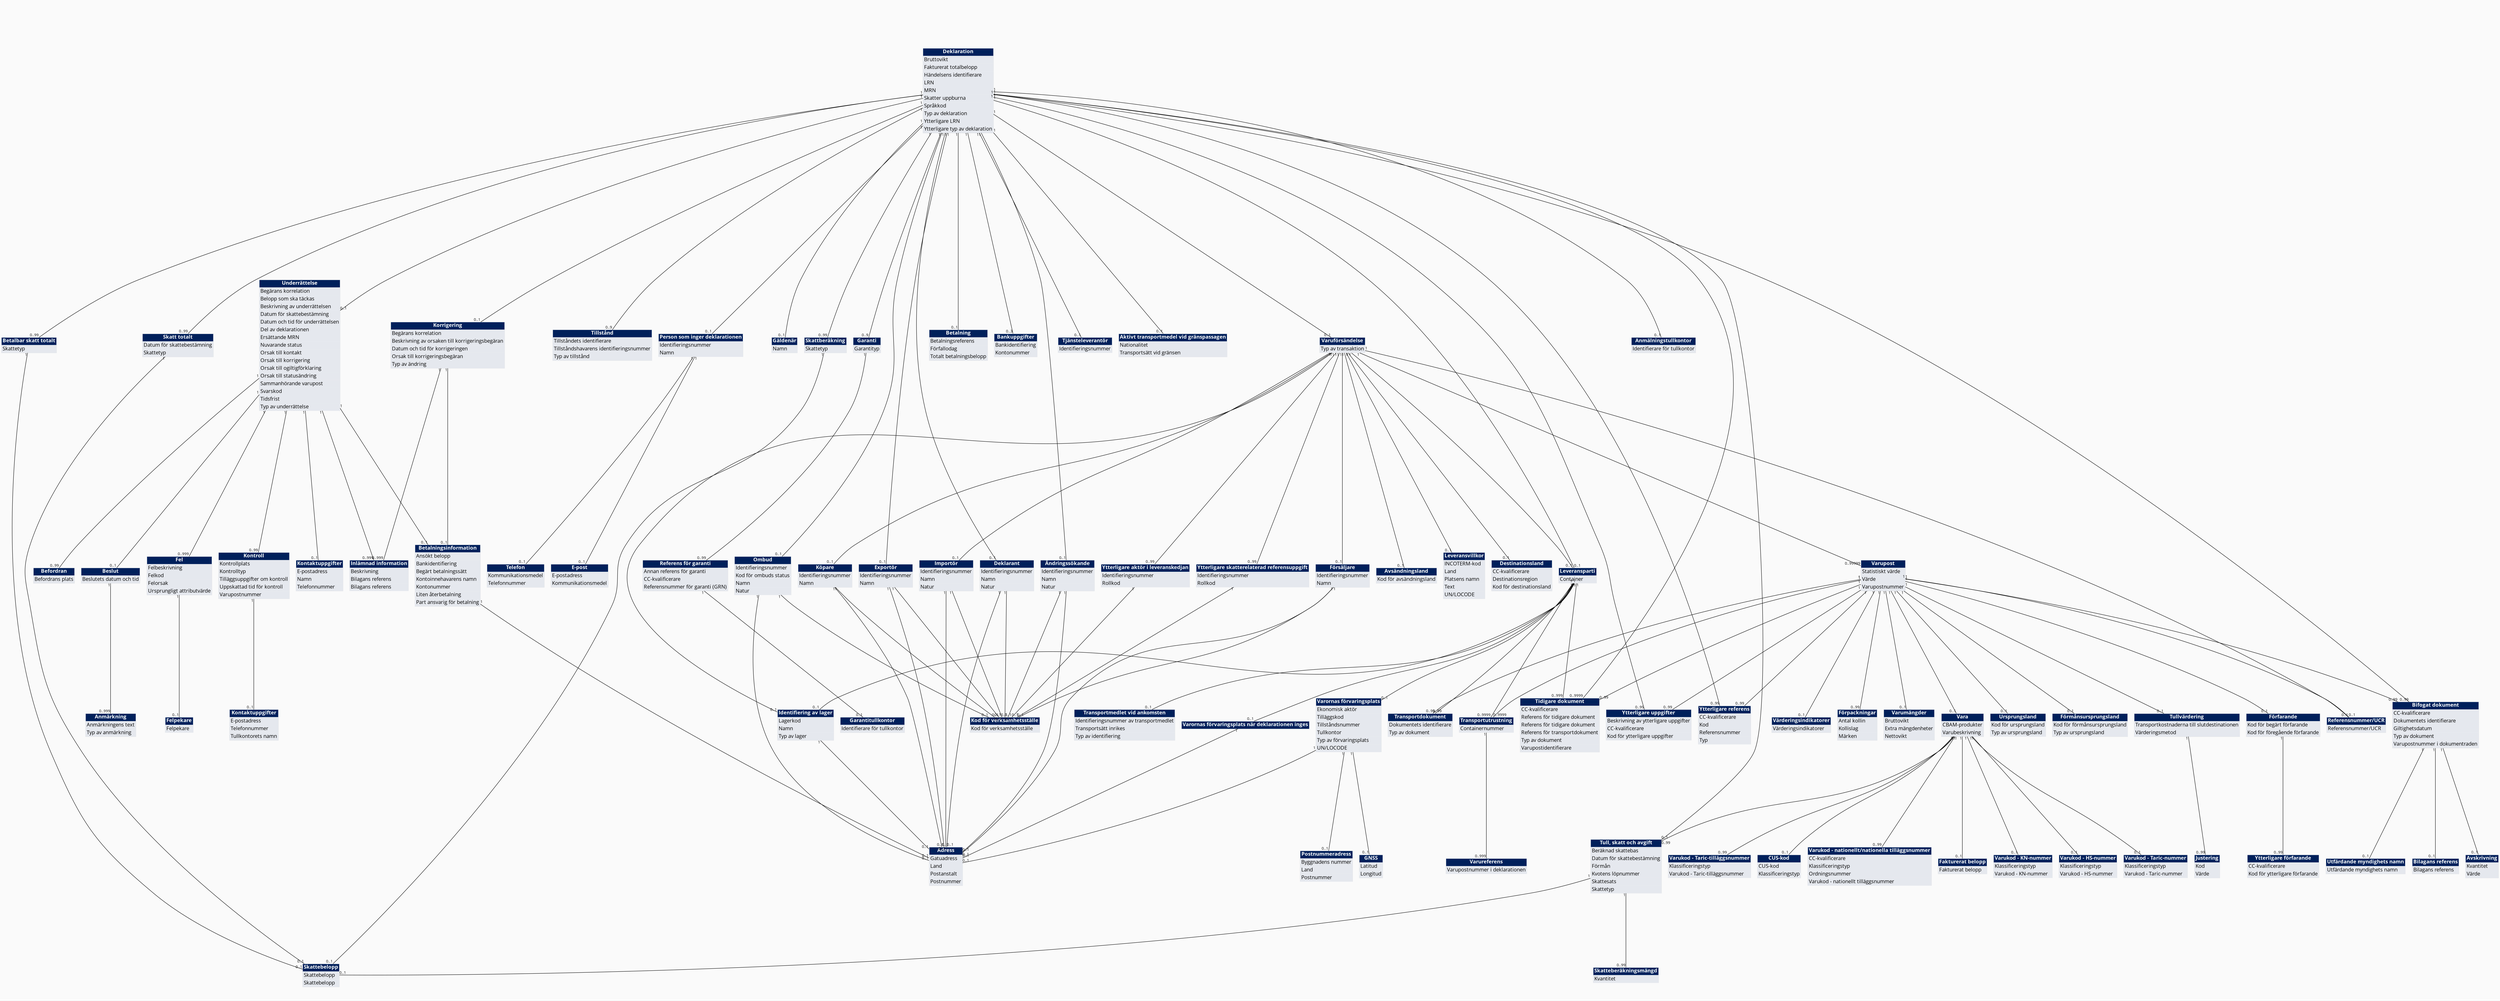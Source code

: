 Graph ClassDiagram {
bgcolor="#fafafa"
ratio="0.4"
node [shape=plain, fontname="Open Sans"]
edge [fontname="Open Sans" width="2"]
"FIg-001" -- "FIg-014" [headlabel="0..1" taillabel="1" fontsize=10]
"FIg-001" -- "FIg-026" [headlabel="0..1" taillabel="1" fontsize=10]
"FIg-001" -- "FIg-028" [headlabel="0..1" taillabel="1" fontsize=10]
"FIg-001" -- "FIg-031" [headlabel="0..1" taillabel="1" fontsize=10]
"FIg-001" -- "FIg-032" [headlabel="0..9" taillabel="1" fontsize=10]
"FIg-001" -- "FIg-033" [headlabel="0..1" taillabel="1" fontsize=10]
"FIg-001" -- "FIg-034" [headlabel="0..1" taillabel="1" fontsize=10]
"FIg-001" -- "FIg-036" [headlabel="0..1" taillabel="1" fontsize=10]
"FIg-001" -- "FIg-038" [headlabel="0..1" taillabel="1" fontsize=10]
"FIg-001" -- "FIg-050" [headlabel="0..99" taillabel="1" fontsize=10]
"FIg-001" -- "FIg-053" [headlabel="0..99" taillabel="1" fontsize=10]
"FIg-001" -- "FIg-057" [headlabel="0..99" taillabel="1" fontsize=10]
"FIg-001" -- "FIg-060" [headlabel="0..1" taillabel="1" fontsize=10]
"FIg-001" -- "FIg-062" [headlabel="0..3" taillabel="1" fontsize=10]
"FIg-001" -- "FIg-075" [headlabel="0..1" taillabel="1" fontsize=10]
"FIg-001" -- "FIg-079" [headlabel="0..1" taillabel="1" fontsize=10]
"FIg-001" -- "FIg-085" [headlabel="0..1" taillabel="1" fontsize=10]
"FIg-001" -- "FIg-099" [headlabel="0..9" taillabel="1" fontsize=10]
"FIg-001" -- "FIg-101" [headlabel="0..1" taillabel="1" fontsize=10]
"FIg-001" -- "FIg-102" [headlabel="0..99" taillabel="1" fontsize=10]
"FIg-001" -- "FIg-111" [headlabel="0..99" taillabel="1" fontsize=10]
"FIg-001" -- "FIg-116" [headlabel="0..1" taillabel="1" fontsize=10]
"FIg-001" -- "FIg-119" [headlabel="0..1" taillabel="1" fontsize=10]
"FIg-001" -- "FIg-135" [headlabel="0..9999" taillabel="1" fontsize=10]
"FIg-001" -- "FIg-136" [headlabel="0..99" taillabel="1" fontsize=10]
"FIg-014" -- "FIg-012" [headlabel="0..999" taillabel="1" fontsize=10]
"FIg-014" -- "FIg-037" [headlabel="0..1" taillabel="1" fontsize=10]
"FIg-015" -- "FIg-011" [headlabel="0..999" taillabel="1" fontsize=10]
"FIg-017" -- "FIg-023" [headlabel="0..1" taillabel="1" fontsize=10]
"FIg-019" -- "FIg-016" [headlabel="0..1" taillabel="1" fontsize=10]
"FIg-026" -- "FIg-029" [headlabel="0..1" taillabel="1" fontsize=10]
"FIg-026" -- "FIg-083" [headlabel="0..1" taillabel="1" fontsize=10]
"FIg-028" -- "FIg-009" [headlabel="0..1" taillabel="1" fontsize=10]
"FIg-028" -- "FIg-012" [headlabel="0..999" taillabel="1" fontsize=10]
"FIg-028" -- "FIg-015" [headlabel="0..1" taillabel="1" fontsize=10]
"FIg-028" -- "FIg-017" [headlabel="0..999" taillabel="1" fontsize=10]
"FIg-028" -- "FIg-019" [headlabel="0..99" taillabel="1" fontsize=10]
"FIg-028" -- "FIg-024" [headlabel="0..99" taillabel="1" fontsize=10]
"FIg-028" -- "FIg-037" [headlabel="0..1" taillabel="1" fontsize=10]
"FIg-031" -- "FIg-043" [headlabel="0..1" taillabel="1" fontsize=10]
"FIg-031" -- "FIg-105" [headlabel="0..1" taillabel="1" fontsize=10]
"FIg-033" -- "FIg-029" [headlabel="0..1" taillabel="1" fontsize=10]
"FIg-033" -- "FIg-083" [headlabel="0..1" taillabel="1" fontsize=10]
"FIg-036" -- "FIg-029" [headlabel="0..1" taillabel="1" fontsize=10]
"FIg-036" -- "FIg-083" [headlabel="0..1" taillabel="1" fontsize=10]
"FIg-037" -- "FIg-083" [headlabel="0..1" taillabel="1" fontsize=10]
"FIg-038" -- "FIg-029" [headlabel="0..1" taillabel="1" fontsize=10]
"FIg-038" -- "FIg-083" [headlabel="0..1" taillabel="1" fontsize=10]
"FIg-044" -- "FIg-070" [headlabel="0..999" taillabel="1" fontsize=10]
"FIg-045" -- "FIg-047" [headlabel="0..1" taillabel="1" fontsize=10]
"FIg-045" -- "FIg-081" [headlabel="0..1" taillabel="1" fontsize=10]
"FIg-045" -- "FIg-082" [headlabel="0..1" taillabel="1" fontsize=10]
"FIg-045" -- "FIg-086" [headlabel="0..99" taillabel="1" fontsize=10]
"FIg-045" -- "FIg-087" [headlabel="0..1" taillabel="1" fontsize=10]
"FIg-045" -- "FIg-088" [headlabel="0..99" taillabel="1" fontsize=10]
"FIg-045" -- "FIg-101" [headlabel="0..99" taillabel="1" fontsize=10]
"FIg-045" -- "FIg-133" [headlabel="0..1" taillabel="1" fontsize=10]
"FIg-050" -- "FIg-059" [headlabel="0..1" taillabel="1" fontsize=10]
"FIg-053" -- "FIg-059" [headlabel="0..1" taillabel="1" fontsize=10]
"FIg-057" -- "FIg-059" [headlabel="0..1" taillabel="1" fontsize=10]
"FIg-063" -- "FIg-029" [headlabel="0..1" taillabel="1" fontsize=10]
"FIg-063" -- "FIg-083" [headlabel="0..1" taillabel="1" fontsize=10]
"FIg-066" -- "FIg-029" [headlabel="0..1" taillabel="1" fontsize=10]
"FIg-067" -- "FIg-029" [headlabel="0..1" taillabel="1" fontsize=10]
"FIg-067" -- "FIg-083" [headlabel="0..1" taillabel="1" fontsize=10]
"FIg-075" -- "FIg-044" [headlabel="0..9999" taillabel="1" fontsize=10]
"FIg-075" -- "FIg-073" [headlabel="0..1" taillabel="1" fontsize=10]
"FIg-075" -- "FIg-076" [headlabel="0..1" taillabel="1" fontsize=10]
"FIg-075" -- "FIg-122" [headlabel="0..99" taillabel="1" fontsize=10]
"FIg-075" -- "FIg-127" [headlabel="0..1" taillabel="1" fontsize=10]
"FIg-075" -- "FIg-132" [headlabel="0..1" taillabel="1" fontsize=10]
"FIg-075" -- "FIg-135" [headlabel="0..999" taillabel="1" fontsize=10]
"FIg-076" -- "FIg-083" [headlabel="0..1" taillabel="1" fontsize=10]
"FIg-078" -- "FIg-044" [headlabel="0..9999" taillabel="1" fontsize=10]
"FIg-078" -- "FIg-045" [headlabel="0..1" taillabel="1" fontsize=10]
"FIg-078" -- "FIg-052" [headlabel="0..99" taillabel="1" fontsize=10]
"FIg-078" -- "FIg-089" [headlabel="0..1" taillabel="1" fontsize=10]
"FIg-078" -- "FIg-093" [headlabel="0..1" taillabel="1" fontsize=10]
"FIg-078" -- "FIg-100" [headlabel="0..1" taillabel="1" fontsize=10]
"FIg-078" -- "FIg-102" [headlabel="0..99" taillabel="1" fontsize=10]
"FIg-078" -- "FIg-103" [headlabel="0..1" taillabel="1" fontsize=10]
"FIg-078" -- "FIg-111" [headlabel="0..99" taillabel="1" fontsize=10]
"FIg-078" -- "FIg-113" [headlabel="0..1" taillabel="1" fontsize=10]
"FIg-078" -- "FIg-122" [headlabel="0..99" taillabel="1" fontsize=10]
"FIg-078" -- "FIg-126" [headlabel="0..1" taillabel="1" fontsize=10]
"FIg-078" -- "FIg-130" [headlabel="0..1" taillabel="1" fontsize=10]
"FIg-078" -- "FIg-135" [headlabel="0..99" taillabel="1" fontsize=10]
"FIg-078" -- "FIg-136" [headlabel="0..99" taillabel="1" fontsize=10]
"FIg-093" -- "FIg-094" [headlabel="0..99" taillabel="1" fontsize=10]
"FIg-099" -- "FIg-120" [headlabel="0..99" taillabel="1" fontsize=10]
"FIg-101" -- "FIg-059" [headlabel="0..1" taillabel="1" fontsize=10]
"FIg-101" -- "FIg-091" [headlabel="0..99" taillabel="1" fontsize=10]
"FIg-113" -- "FIg-097" [headlabel="0..99" taillabel="1" fontsize=10]
"FIg-119" -- "FIg-063" [headlabel="0..1" taillabel="1" fontsize=10]
"FIg-119" -- "FIg-066" [headlabel="0..99" taillabel="1" fontsize=10]
"FIg-119" -- "FIg-067" [headlabel="0..1" taillabel="1" fontsize=10]
"FIg-119" -- "FIg-071" [headlabel="0..1" taillabel="1" fontsize=10]
"FIg-119" -- "FIg-075" [headlabel="0..1" taillabel="1" fontsize=10]
"FIg-119" -- "FIg-077" [headlabel="0..1" taillabel="1" fontsize=10]
"FIg-119" -- "FIg-078" [headlabel="0..99999" taillabel="1" fontsize=10]
"FIg-119" -- "FIg-092" [headlabel="0..1" taillabel="1" fontsize=10]
"FIg-119" -- "FIg-125" [headlabel="0..1" taillabel="1" fontsize=10]
"FIg-119" -- "FIg-126" [headlabel="0..1" taillabel="1" fontsize=10]
"FIg-119" -- "FIg-132" [headlabel="0..1" taillabel="1" fontsize=10]
"FIg-119" -- "FIg-134" [headlabel="0..99" taillabel="1" fontsize=10]
"FIg-120" -- "FIg-004" [headlabel="0..1" taillabel="1" fontsize=10]
"FIg-125" -- "FIg-029" [headlabel="0..1" taillabel="1" fontsize=10]
"FIg-125" -- "FIg-083" [headlabel="0..1" taillabel="1" fontsize=10]
"FIg-127" -- "FIg-069" [headlabel="0..1" taillabel="1" fontsize=10]
"FIg-127" -- "FIg-083" [headlabel="0..1" taillabel="1" fontsize=10]
"FIg-127" -- "FIg-131" [headlabel="0..1" taillabel="1" fontsize=10]
"FIg-132" -- "FIg-083" [headlabel="0..1" taillabel="1" fontsize=10]
"FIg-134" -- "FIg-029" [headlabel="0..1" taillabel="1" fontsize=10]
"FIg-136" -- "FIg-042" [headlabel="0..1" taillabel="1" fontsize=10]
"FIg-136" -- "FIg-108" [headlabel="0..1" taillabel="1" fontsize=10]
"FIg-136" -- "FIg-137" [headlabel="0..1" taillabel="1" fontsize=10]
"FIg-001" [label=<<table border="0" cellspacing="0" cellborder="1" color="#E3E5E9"><tr><td bgcolor="#00205B"><font color="white"><b>Deklaration</b></font></td></tr><tr><td bgcolor="#e5e8ee" align="left" sides="LR">Bruttovikt</td></tr><tr><td bgcolor="#e5e8ee" align="left" sides="LR">Fakturerat totalbelopp</td></tr><tr><td bgcolor="#e5e8ee" align="left" sides="LR">Händelsens identifierare</td></tr><tr><td bgcolor="#e5e8ee" align="left" sides="LR">LRN</td></tr><tr><td bgcolor="#e5e8ee" align="left" sides="LR">MRN</td></tr><tr><td bgcolor="#e5e8ee" align="left" sides="LR">Skatter uppburna</td></tr><tr><td bgcolor="#e5e8ee" align="left" sides="LR">Språkkod</td></tr><tr><td bgcolor="#e5e8ee" align="left" sides="LR">Typ av deklaration</td></tr><tr><td bgcolor="#e5e8ee" align="left" sides="LR">Ytterligare LRN</td></tr><tr><td bgcolor="#e5e8ee" align="left" sides="LRB">Ytterligare typ av deklaration</td></tr></table>>]
"FIg-004" [label=<<table border="0" cellspacing="0" cellborder="1" color="#E3E5E9"><tr><td bgcolor="#00205B"><font color="white"><b>Garantitullkontor</b></font></td></tr><tr><td bgcolor="#e5e8ee" align="left" sides="LRB">Identifierare för tullkontor</td></tr></table>>]
"FIg-009" [label=<<table border="0" cellspacing="0" cellborder="1" color="#E3E5E9"><tr><td bgcolor="#00205B"><font color="white"><b>Kontaktuppgifter</b></font></td></tr><tr><td bgcolor="#e5e8ee" align="left" sides="LR">E-postadress</td></tr><tr><td bgcolor="#e5e8ee" align="left" sides="LR">Namn</td></tr><tr><td bgcolor="#e5e8ee" align="left" sides="LRB">Telefonnummer</td></tr></table>>]
"FIg-011" [label=<<table border="0" cellspacing="0" cellborder="1" color="#E3E5E9"><tr><td bgcolor="#00205B"><font color="white"><b>Anmärkning</b></font></td></tr><tr><td bgcolor="#e5e8ee" align="left" sides="LR">Anmärkningens text</td></tr><tr><td bgcolor="#e5e8ee" align="left" sides="LRB">Typ av anmärkning</td></tr></table>>]
"FIg-012" [label=<<table border="0" cellspacing="0" cellborder="1" color="#E3E5E9"><tr><td bgcolor="#00205B"><font color="white"><b>Inlämnad information</b></font></td></tr><tr><td bgcolor="#e5e8ee" align="left" sides="LR">Beskrivning</td></tr><tr><td bgcolor="#e5e8ee" align="left" sides="LR">Bilagans referens</td></tr><tr><td bgcolor="#e5e8ee" align="left" sides="LR">Bilagans referens</td></tr></table>>]
"FIg-014" [label=<<table border="0" cellspacing="0" cellborder="1" color="#E3E5E9"><tr><td bgcolor="#00205B"><font color="white"><b>Korrigering</b></font></td></tr><tr><td bgcolor="#e5e8ee" align="left" sides="LR">Begärans korrelation</td></tr><tr><td bgcolor="#e5e8ee" align="left" sides="LR">Beskrivning av orsaken till korrigeringsbegäran</td></tr><tr><td bgcolor="#e5e8ee" align="left" sides="LR">Datum och tid för korrigeringen</td></tr><tr><td bgcolor="#e5e8ee" align="left" sides="LR">Orsak till korrigeringsbegäran</td></tr><tr><td bgcolor="#e5e8ee" align="left" sides="LRB">Typ av ändring</td></tr></table>>]
"FIg-015" [label=<<table border="0" cellspacing="0" cellborder="1" color="#E3E5E9"><tr><td bgcolor="#00205B"><font color="white"><b>Beslut</b></font></td></tr><tr><td bgcolor="#e5e8ee" align="left" sides="LRB">Beslutets datum och tid</td></tr></table>>]
"FIg-016" [label=<<table border="0" cellspacing="0" cellborder="1" color="#E3E5E9"><tr><td bgcolor="#00205B"><font color="white"><b>Kontaktuppgifter</b></font></td></tr><tr><td bgcolor="#e5e8ee" align="left" sides="LR">E-postadress</td></tr><tr><td bgcolor="#e5e8ee" align="left" sides="LR">Telefonnummer</td></tr><tr><td bgcolor="#e5e8ee" align="left" sides="LRB">Tullkontorets namn</td></tr></table>>]
"FIg-017" [label=<<table border="0" cellspacing="0" cellborder="1" color="#E3E5E9"><tr><td bgcolor="#00205B"><font color="white"><b>Fel</b></font></td></tr><tr><td bgcolor="#e5e8ee" align="left" sides="LR">Felbeskrivning</td></tr><tr><td bgcolor="#e5e8ee" align="left" sides="LR">Felkod</td></tr><tr><td bgcolor="#e5e8ee" align="left" sides="LR">Felorsak</td></tr><tr><td bgcolor="#e5e8ee" align="left" sides="LRB">Ursprungligt attributvärde</td></tr></table>>]
"FIg-019" [label=<<table border="0" cellspacing="0" cellborder="1" color="#E3E5E9"><tr><td bgcolor="#00205B"><font color="white"><b>Kontroll</b></font></td></tr><tr><td bgcolor="#e5e8ee" align="left" sides="LR">Kontrollplats</td></tr><tr><td bgcolor="#e5e8ee" align="left" sides="LR">Kontrolltyp</td></tr><tr><td bgcolor="#e5e8ee" align="left" sides="LR">Tilläggsuppgifter om kontroll</td></tr><tr><td bgcolor="#e5e8ee" align="left" sides="LR">Uppskattad tid för kontroll</td></tr><tr><td bgcolor="#e5e8ee" align="left" sides="LRB">Varupostnummer</td></tr></table>>]
"FIg-023" [label=<<table border="0" cellspacing="0" cellborder="1" color="#E3E5E9"><tr><td bgcolor="#00205B"><font color="white"><b>Felpekare</b></font></td></tr><tr><td bgcolor="#e5e8ee" align="left" sides="LR">Felpekare</td></tr></table>>]
"FIg-024" [label=<<table border="0" cellspacing="0" cellborder="1" color="#E3E5E9"><tr><td bgcolor="#00205B"><font color="white"><b>Befordran</b></font></td></tr><tr><td bgcolor="#e5e8ee" align="left" sides="LRB">Befordrans plats</td></tr></table>>]
"FIg-026" [label=<<table border="0" cellspacing="0" cellborder="1" color="#E3E5E9"><tr><td bgcolor="#00205B"><font color="white"><b>Ombud</b></font></td></tr><tr><td bgcolor="#e5e8ee" align="left" sides="LR">Identifieringsnummer</td></tr><tr><td bgcolor="#e5e8ee" align="left" sides="LR">Kod för ombuds status</td></tr><tr><td bgcolor="#e5e8ee" align="left" sides="LR">Namn</td></tr><tr><td bgcolor="#e5e8ee" align="left" sides="LR">Natur</td></tr></table>>]
"FIg-028" [label=<<table border="0" cellspacing="0" cellborder="1" color="#E3E5E9"><tr><td bgcolor="#00205B"><font color="white"><b>Underrättelse</b></font></td></tr><tr><td bgcolor="#e5e8ee" align="left" sides="LR">Begärans korrelation</td></tr><tr><td bgcolor="#e5e8ee" align="left" sides="LR">Belopp som ska täckas</td></tr><tr><td bgcolor="#e5e8ee" align="left" sides="LR">Beskrivning av underrättelsen</td></tr><tr><td bgcolor="#e5e8ee" align="left" sides="LR">Datum för skattebestämning</td></tr><tr><td bgcolor="#e5e8ee" align="left" sides="LR">Datum och tid för underrättelsen</td></tr><tr><td bgcolor="#e5e8ee" align="left" sides="LR">Del av deklarationen</td></tr><tr><td bgcolor="#e5e8ee" align="left" sides="LR">Ersättande MRN</td></tr><tr><td bgcolor="#e5e8ee" align="left" sides="LR">Nuvarande status</td></tr><tr><td bgcolor="#e5e8ee" align="left" sides="LR">Orsak till kontakt</td></tr><tr><td bgcolor="#e5e8ee" align="left" sides="LR">Orsak till korrigering</td></tr><tr><td bgcolor="#e5e8ee" align="left" sides="LR">Orsak till ogiltigförklaring</td></tr><tr><td bgcolor="#e5e8ee" align="left" sides="LR">Orsak till statusändring</td></tr><tr><td bgcolor="#e5e8ee" align="left" sides="LR">Sammanhörande varupost</td></tr><tr><td bgcolor="#e5e8ee" align="left" sides="LR">Svarskod</td></tr><tr><td bgcolor="#e5e8ee" align="left" sides="LR">Tidsfrist</td></tr><tr><td bgcolor="#e5e8ee" align="left" sides="LR">Typ av underrättelse</td></tr></table>>]
"FIg-029" [label=<<table border="0" cellspacing="0" cellborder="1" color="#E3E5E9"><tr><td bgcolor="#00205B"><font color="white"><b>Kod för verksamhetsställe</b></font></td></tr><tr><td bgcolor="#e5e8ee" align="left" sides="LR">Kod för verksamhetsställe</td></tr></table>>]
"FIg-031" [label=<<table border="0" cellspacing="0" cellborder="1" color="#E3E5E9"><tr><td bgcolor="#00205B"><font color="white"><b>Person som inger deklarationen</b></font></td></tr><tr><td bgcolor="#e5e8ee" align="left" sides="LR">Identifieringsnummer</td></tr><tr><td bgcolor="#e5e8ee" align="left" sides="LR">Namn</td></tr></table>>]
"FIg-032" [label=<<table border="0" cellspacing="0" cellborder="1" color="#E3E5E9"><tr><td bgcolor="#00205B"><font color="white"><b>Tillstånd</b></font></td></tr><tr><td bgcolor="#e5e8ee" align="left" sides="LR">Tillståndets identifierare</td></tr><tr><td bgcolor="#e5e8ee" align="left" sides="LR">Tillståndshavarens identifieringsnummer</td></tr><tr><td bgcolor="#e5e8ee" align="left" sides="LRB">Typ av tillstånd</td></tr></table>>]
"FIg-033" [label=<<table border="0" cellspacing="0" cellborder="1" color="#E3E5E9"><tr><td bgcolor="#00205B"><font color="white"><b>Exportör</b></font></td></tr><tr><td bgcolor="#e5e8ee" align="left" sides="LR">Identifieringsnummer</td></tr><tr><td bgcolor="#e5e8ee" align="left" sides="LRB">Namn</td></tr></table>>]
"FIg-034" [label=<<table border="0" cellspacing="0" cellborder="1" color="#E3E5E9"><tr><td bgcolor="#00205B"><font color="white"><b>Gäldenär</b></font></td></tr><tr><td bgcolor="#e5e8ee" align="left" sides="LRB">Namn</td></tr></table>>]
"FIg-036" [label=<<table border="0" cellspacing="0" cellborder="1" color="#E3E5E9"><tr><td bgcolor="#00205B"><font color="white"><b>Deklarant</b></font></td></tr><tr><td bgcolor="#e5e8ee" align="left" sides="LR">Identifieringsnummer</td></tr><tr><td bgcolor="#e5e8ee" align="left" sides="LR">Namn</td></tr><tr><td bgcolor="#e5e8ee" align="left" sides="LRB">Natur</td></tr></table>>]
"FIg-037" [label=<<table border="0" cellspacing="0" cellborder="1" color="#E3E5E9"><tr><td bgcolor="#00205B"><font color="white"><b>Betalningsinformation</b></font></td></tr><tr><td bgcolor="#e5e8ee" align="left" sides="LR">Ansökt belopp</td></tr><tr><td bgcolor="#e5e8ee" align="left" sides="LR">Bankidentifiering</td></tr><tr><td bgcolor="#e5e8ee" align="left" sides="LR">Begärt betalningssätt</td></tr><tr><td bgcolor="#e5e8ee" align="left" sides="LR">Kontoinnehavarens namn</td></tr><tr><td bgcolor="#e5e8ee" align="left" sides="LR">Kontonummer</td></tr><tr><td bgcolor="#e5e8ee" align="left" sides="LR">Liten återbetalning</td></tr><tr><td bgcolor="#e5e8ee" align="left" sides="LRB">Part ansvarig för betalning</td></tr></table>>]
"FIg-038" [label=<<table border="0" cellspacing="0" cellborder="1" color="#E3E5E9"><tr><td bgcolor="#00205B"><font color="white"><b>Ändringssökande</b></font></td></tr><tr><td bgcolor="#e5e8ee" align="left" sides="LR">Identifieringsnummer</td></tr><tr><td bgcolor="#e5e8ee" align="left" sides="LR">Namn</td></tr><tr><td bgcolor="#e5e8ee" align="left" sides="LRB">Natur</td></tr></table>>]
"FIg-042" [label=<<table border="0" cellspacing="0" cellborder="1" color="#E3E5E9"><tr><td bgcolor="#00205B"><font color="white"><b>Bilagans referens</b></font></td></tr><tr><td bgcolor="#e5e8ee" align="left" sides="LRB">Bilagans referens</td></tr></table>>]
"FIg-043" [label=<<table border="0" cellspacing="0" cellborder="1" color="#E3E5E9"><tr><td bgcolor="#00205B"><font color="white"><b>Telefon</b></font></td></tr><tr><td bgcolor="#e5e8ee" align="left" sides="LR">Kommunikationsmedel</td></tr><tr><td bgcolor="#e5e8ee" align="left" sides="LRB">Telefonnummer</td></tr></table>>]
"FIg-044" [label=<<table border="0" cellspacing="0" cellborder="1" color="#E3E5E9"><tr><td bgcolor="#00205B"><font color="white"><b>Transportutrustning</b></font></td></tr><tr><td bgcolor="#e5e8ee" align="left" sides="LR">Containernummer</td></tr></table>>]
"FIg-045" [label=<<table border="0" cellspacing="0" cellborder="1" color="#E3E5E9"><tr><td bgcolor="#00205B"><font color="white"><b>Vara</b></font></td></tr><tr><td bgcolor="#e5e8ee" align="left" sides="LR">CBAM-produkter</td></tr><tr><td bgcolor="#e5e8ee" align="left" sides="LRB">Varubeskrivning</td></tr></table>>]
"FIg-047" [label=<<table border="0" cellspacing="0" cellborder="1" color="#E3E5E9"><tr><td bgcolor="#00205B"><font color="white"><b>Varukod - KN-nummer</b></font></td></tr><tr><td bgcolor="#e5e8ee" align="left" sides="LR">Klassificeringstyp</td></tr><tr><td bgcolor="#e5e8ee" align="left" sides="LR">Varukod - KN-nummer</td></tr></table>>]
"FIg-050" [label=<<table border="0" cellspacing="0" cellborder="1" color="#E3E5E9"><tr><td bgcolor="#00205B"><font color="white"><b>Skatt totalt</b></font></td></tr><tr><td bgcolor="#e5e8ee" align="left" sides="LR">Datum för skattebestämning</td></tr><tr><td bgcolor="#e5e8ee" align="left" sides="LRB">Skattetyp</td></tr></table>>]
"FIg-052" [label=<<table border="0" cellspacing="0" cellborder="1" color="#E3E5E9"><tr><td bgcolor="#00205B"><font color="white"><b>Förpackningar</b></font></td></tr><tr><td bgcolor="#e5e8ee" align="left" sides="LR">Antal kollin</td></tr><tr><td bgcolor="#e5e8ee" align="left" sides="LR">Kollislag</td></tr><tr><td bgcolor="#e5e8ee" align="left" sides="LRB">Märken</td></tr></table>>]
"FIg-053" [label=<<table border="0" cellspacing="0" cellborder="1" color="#E3E5E9"><tr><td bgcolor="#00205B"><font color="white"><b>Skattberäkning</b></font></td></tr><tr><td bgcolor="#e5e8ee" align="left" sides="LRB">Skattetyp</td></tr></table>>]
"FIg-057" [label=<<table border="0" cellspacing="0" cellborder="1" color="#E3E5E9"><tr><td bgcolor="#00205B"><font color="white"><b>Betalbar skatt totalt</b></font></td></tr><tr><td bgcolor="#e5e8ee" align="left" sides="LRB">Skattetyp</td></tr></table>>]
"FIg-059" [label=<<table border="0" cellspacing="0" cellborder="1" color="#E3E5E9"><tr><td bgcolor="#00205B"><font color="white"><b>Skattebelopp</b></font></td></tr><tr><td bgcolor="#e5e8ee" align="left" sides="LR">Skattebelopp</td></tr><tr><td bgcolor="#e5e8ee" align="left" sides="LRB">Skattebelopp</td></tr></table>>]
"FIg-060" [label=<<table border="0" cellspacing="0" cellborder="1" color="#E3E5E9"><tr><td bgcolor="#00205B"><font color="white"><b>Betalning</b></font></td></tr><tr><td bgcolor="#e5e8ee" align="left" sides="LR">Betalningsreferens</td></tr><tr><td bgcolor="#e5e8ee" align="left" sides="LR">Förfallodag</td></tr><tr><td bgcolor="#e5e8ee" align="left" sides="LRB">Totalt betalningsbelopp</td></tr></table>>]
"FIg-062" [label=<<table border="0" cellspacing="0" cellborder="1" color="#E3E5E9"><tr><td bgcolor="#00205B"><font color="white"><b>Bankuppgifter</b></font></td></tr><tr><td bgcolor="#e5e8ee" align="left" sides="LR">Bankidentifiering</td></tr><tr><td bgcolor="#e5e8ee" align="left" sides="LRB">Kontonummer</td></tr></table>>]
"FIg-063" [label=<<table border="0" cellspacing="0" cellborder="1" color="#E3E5E9"><tr><td bgcolor="#00205B"><font color="white"><b>Köpare</b></font></td></tr><tr><td bgcolor="#e5e8ee" align="left" sides="LR">Identifieringsnummer</td></tr><tr><td bgcolor="#e5e8ee" align="left" sides="LRB">Namn</td></tr></table>>]
"FIg-066" [label=<<table border="0" cellspacing="0" cellborder="1" color="#E3E5E9"><tr><td bgcolor="#00205B"><font color="white"><b>Ytterligare skatterelaterad referensuppgift</b></font></td></tr><tr><td bgcolor="#e5e8ee" align="left" sides="LR">Identifieringsnummer</td></tr><tr><td bgcolor="#e5e8ee" align="left" sides="LR">Rollkod</td></tr></table>>]
"FIg-067" [label=<<table border="0" cellspacing="0" cellborder="1" color="#E3E5E9"><tr><td bgcolor="#00205B"><font color="white"><b>Importör</b></font></td></tr><tr><td bgcolor="#e5e8ee" align="left" sides="LR">Identifieringsnummer</td></tr><tr><td bgcolor="#e5e8ee" align="left" sides="LR">Namn</td></tr><tr><td bgcolor="#e5e8ee" align="left" sides="LRB">Natur</td></tr></table>>]
"FIg-069" [label=<<table border="0" cellspacing="0" cellborder="1" color="#E3E5E9"><tr><td bgcolor="#00205B"><font color="white"><b>GNSS</b></font></td></tr><tr><td bgcolor="#e5e8ee" align="left" sides="LR">Latitud</td></tr><tr><td bgcolor="#e5e8ee" align="left" sides="LRB">Longitud</td></tr></table>>]
"FIg-070" [label=<<table border="0" cellspacing="0" cellborder="1" color="#E3E5E9"><tr><td bgcolor="#00205B"><font color="white"><b>Varureferens</b></font></td></tr><tr><td bgcolor="#e5e8ee" align="left" sides="LR">Varupostnummer i deklarationen</td></tr></table>>]
"FIg-071" [label=<<table border="0" cellspacing="0" cellborder="1" color="#E3E5E9"><tr><td bgcolor="#00205B"><font color="white"><b>Avsändningsland</b></font></td></tr><tr><td bgcolor="#e5e8ee" align="left" sides="LRB">Kod för avsändningsland</td></tr></table>>]
"FIg-073" [label=<<table border="0" cellspacing="0" cellborder="1" color="#E3E5E9"><tr><td bgcolor="#00205B"><font color="white"><b>Transportmedlet vid ankomsten</b></font></td></tr><tr><td bgcolor="#e5e8ee" align="left" sides="LR">Identifieringsnummer av transportmedlet</td></tr><tr><td bgcolor="#e5e8ee" align="left" sides="LR">Transportsätt inrikes</td></tr><tr><td bgcolor="#e5e8ee" align="left" sides="LRB">Typ av identifiering</td></tr></table>>]
"FIg-075" [label=<<table border="0" cellspacing="0" cellborder="1" color="#E3E5E9"><tr><td bgcolor="#00205B"><font color="white"><b>Leveransparti</b></font></td></tr><tr><td bgcolor="#e5e8ee" align="left" sides="LR">Container</td></tr></table>>]
"FIg-076" [label=<<table border="0" cellspacing="0" cellborder="1" color="#E3E5E9"><tr><td bgcolor="#00205B"><font color="white"><b>Varornas förvaringsplats när deklarationen inges</b></font></td></tr></table>>]
"FIg-077" [label=<<table border="0" cellspacing="0" cellborder="1" color="#E3E5E9"><tr><td bgcolor="#00205B"><font color="white"><b>Leveransvillkor</b></font></td></tr><tr><td bgcolor="#e5e8ee" align="left" sides="LR">INCOTERM-kod</td></tr><tr><td bgcolor="#e5e8ee" align="left" sides="LR">Land</td></tr><tr><td bgcolor="#e5e8ee" align="left" sides="LR">Platsens namn</td></tr><tr><td bgcolor="#e5e8ee" align="left" sides="LR">Text</td></tr><tr><td bgcolor="#e5e8ee" align="left" sides="LRB">UN/LOCODE</td></tr></table>>]
"FIg-078" [label=<<table border="0" cellspacing="0" cellborder="1" color="#E3E5E9"><tr><td bgcolor="#00205B"><font color="white"><b>Varupost</b></font></td></tr><tr><td bgcolor="#e5e8ee" align="left" sides="LR">Statistiskt värde</td></tr><tr><td bgcolor="#e5e8ee" align="left" sides="LR">Värde</td></tr><tr><td bgcolor="#e5e8ee" align="left" sides="LRB">Varupostnummer</td></tr></table>>]
"FIg-079" [label=<<table border="0" cellspacing="0" cellborder="1" color="#E3E5E9"><tr><td bgcolor="#00205B"><font color="white"><b>Tjänsteleverantör</b></font></td></tr><tr><td bgcolor="#e5e8ee" align="left" sides="LR">Identifieringsnummer</td></tr></table>>]
"FIg-081" [label=<<table border="0" cellspacing="0" cellborder="1" color="#E3E5E9"><tr><td bgcolor="#00205B"><font color="white"><b>Varukod - HS-nummer</b></font></td></tr><tr><td bgcolor="#e5e8ee" align="left" sides="LR">Klassificeringstyp</td></tr><tr><td bgcolor="#e5e8ee" align="left" sides="LR">Varukod - HS-nummer</td></tr></table>>]
"FIg-082" [label=<<table border="0" cellspacing="0" cellborder="1" color="#E3E5E9"><tr><td bgcolor="#00205B"><font color="white"><b>Varukod - Taric-nummer</b></font></td></tr><tr><td bgcolor="#e5e8ee" align="left" sides="LR">Klassificeringstyp</td></tr><tr><td bgcolor="#e5e8ee" align="left" sides="LR">Varukod - Taric-nummer</td></tr></table>>]
"FIg-083" [label=<<table border="0" cellspacing="0" cellborder="1" color="#E3E5E9"><tr><td bgcolor="#00205B"><font color="white"><b>Adress</b></font></td></tr><tr><td bgcolor="#e5e8ee" align="left" sides="LR">Gatuadress</td></tr><tr><td bgcolor="#e5e8ee" align="left" sides="LR">Land</td></tr><tr><td bgcolor="#e5e8ee" align="left" sides="LR">Postanstalt</td></tr><tr><td bgcolor="#e5e8ee" align="left" sides="LRB">Postnummer</td></tr></table>>]
"FIg-085" [label=<<table border="0" cellspacing="0" cellborder="1" color="#E3E5E9"><tr><td bgcolor="#00205B"><font color="white"><b>Aktivt transportmedel vid gränspassagen</b></font></td></tr><tr><td bgcolor="#e5e8ee" align="left" sides="LR">Nationalitet</td></tr><tr><td bgcolor="#e5e8ee" align="left" sides="LRB">Transportsätt vid gränsen</td></tr></table>>]
"FIg-086" [label=<<table border="0" cellspacing="0" cellborder="1" color="#E3E5E9"><tr><td bgcolor="#00205B"><font color="white"><b>Varukod - Taric-tilläggsnummer</b></font></td></tr><tr><td bgcolor="#e5e8ee" align="left" sides="LR">Klassificeringstyp</td></tr><tr><td bgcolor="#e5e8ee" align="left" sides="LR">Varukod - Taric-tilläggsnummer</td></tr></table>>]
"FIg-087" [label=<<table border="0" cellspacing="0" cellborder="1" color="#E3E5E9"><tr><td bgcolor="#00205B"><font color="white"><b>CUS-kod</b></font></td></tr><tr><td bgcolor="#e5e8ee" align="left" sides="LR">CUS-kod</td></tr><tr><td bgcolor="#e5e8ee" align="left" sides="LRB">Klassificeringstyp</td></tr></table>>]
"FIg-088" [label=<<table border="0" cellspacing="0" cellborder="1" color="#E3E5E9"><tr><td bgcolor="#00205B"><font color="white"><b>Varukod - nationellt/nationella tilläggsnummer</b></font></td></tr><tr><td bgcolor="#e5e8ee" align="left" sides="LR">CC-kvalificerare</td></tr><tr><td bgcolor="#e5e8ee" align="left" sides="LR">Klassificeringstyp</td></tr><tr><td bgcolor="#e5e8ee" align="left" sides="LR">Ordningsnummer</td></tr><tr><td bgcolor="#e5e8ee" align="left" sides="LR">Varukod - nationellt tilläggsnummer</td></tr></table>>]
"FIg-089" [label=<<table border="0" cellspacing="0" cellborder="1" color="#E3E5E9"><tr><td bgcolor="#00205B"><font color="white"><b>Varumängder</b></font></td></tr><tr><td bgcolor="#e5e8ee" align="left" sides="LR">Bruttovikt</td></tr><tr><td bgcolor="#e5e8ee" align="left" sides="LR">Extra mängdenheter</td></tr><tr><td bgcolor="#e5e8ee" align="left" sides="LR">Nettovikt</td></tr></table>>]
"FIg-091" [label=<<table border="0" cellspacing="0" cellborder="1" color="#E3E5E9"><tr><td bgcolor="#00205B"><font color="white"><b>Skatteberäkningsmängd</b></font></td></tr><tr><td bgcolor="#e5e8ee" align="left" sides="LR">Kvantitet</td></tr></table>>]
"FIg-092" [label=<<table border="0" cellspacing="0" cellborder="1" color="#E3E5E9"><tr><td bgcolor="#00205B"><font color="white"><b>Destinationsland</b></font></td></tr><tr><td bgcolor="#e5e8ee" align="left" sides="LR">CC-kvalificerare</td></tr><tr><td bgcolor="#e5e8ee" align="left" sides="LR">Destinationsregion</td></tr><tr><td bgcolor="#e5e8ee" align="left" sides="LRB">Kod för destinationsland</td></tr></table>>]
"FIg-093" [label=<<table border="0" cellspacing="0" cellborder="1" color="#E3E5E9"><tr><td bgcolor="#00205B"><font color="white"><b>Tullvärdering</b></font></td></tr><tr><td bgcolor="#e5e8ee" align="left" sides="LR">Transportkostnaderna till slutdestinationen</td></tr><tr><td bgcolor="#e5e8ee" align="left" sides="LRB">Värderingsmetod</td></tr></table>>]
"FIg-094" [label=<<table border="0" cellspacing="0" cellborder="1" color="#E3E5E9"><tr><td bgcolor="#00205B"><font color="white"><b>Justering</b></font></td></tr><tr><td bgcolor="#e5e8ee" align="left" sides="LR">Kod</td></tr><tr><td bgcolor="#e5e8ee" align="left" sides="LRB">Värde</td></tr></table>>]
"FIg-097" [label=<<table border="0" cellspacing="0" cellborder="1" color="#E3E5E9"><tr><td bgcolor="#00205B"><font color="white"><b>Ytterligare förfarande</b></font></td></tr><tr><td bgcolor="#e5e8ee" align="left" sides="LR">CC-kvalificerare</td></tr><tr><td bgcolor="#e5e8ee" align="left" sides="LR">Kod för ytterligare förfarande</td></tr></table>>]
"FIg-099" [label=<<table border="0" cellspacing="0" cellborder="1" color="#E3E5E9"><tr><td bgcolor="#00205B"><font color="white"><b>Garanti</b></font></td></tr><tr><td bgcolor="#e5e8ee" align="left" sides="LRB">Garantityp</td></tr></table>>]
"FIg-100" [label=<<table border="0" cellspacing="0" cellborder="1" color="#E3E5E9"><tr><td bgcolor="#00205B"><font color="white"><b>Ursprungsland</b></font></td></tr><tr><td bgcolor="#e5e8ee" align="left" sides="LR">Kod för ursprungsland</td></tr><tr><td bgcolor="#e5e8ee" align="left" sides="LR">Typ av ursprungsland</td></tr></table>>]
"FIg-101" [label=<<table border="0" cellspacing="0" cellborder="1" color="#E3E5E9"><tr><td bgcolor="#00205B"><font color="white"><b>Tull, skatt och avgift</b></font></td></tr><tr><td bgcolor="#e5e8ee" align="left" sides="LR">Beräknad skattebas</td></tr><tr><td bgcolor="#e5e8ee" align="left" sides="LR">Datum för skattebestämning</td></tr><tr><td bgcolor="#e5e8ee" align="left" sides="LR">Förmån</td></tr><tr><td bgcolor="#e5e8ee" align="left" sides="LR">Kvotens löpnummer</td></tr><tr><td bgcolor="#e5e8ee" align="left" sides="LR">Skattesats</td></tr><tr><td bgcolor="#e5e8ee" align="left" sides="LR">Skattetyp</td></tr></table>>]
"FIg-102" [label=<<table border="0" cellspacing="0" cellborder="1" color="#E3E5E9"><tr><td bgcolor="#00205B"><font color="white"><b>Ytterligare uppgifter</b></font></td></tr><tr><td bgcolor="#e5e8ee" align="left" sides="LR">Beskrivning av ytterligare uppgifter</td></tr><tr><td bgcolor="#e5e8ee" align="left" sides="LR">CC-kvalificerare</td></tr><tr><td bgcolor="#e5e8ee" align="left" sides="LR">Kod för ytterligare uppgifter</td></tr></table>>]
"FIg-103" [label=<<table border="0" cellspacing="0" cellborder="1" color="#E3E5E9"><tr><td bgcolor="#00205B"><font color="white"><b>Förmånsursprungsland</b></font></td></tr><tr><td bgcolor="#e5e8ee" align="left" sides="LR">Kod för förmånsursprungsland</td></tr><tr><td bgcolor="#e5e8ee" align="left" sides="LRB">Typ av ursprungsland</td></tr></table>>]
"FIg-105" [label=<<table border="0" cellspacing="0" cellborder="1" color="#E3E5E9"><tr><td bgcolor="#00205B"><font color="white"><b>E-post</b></font></td></tr><tr><td bgcolor="#e5e8ee" align="left" sides="LR">E-postadress</td></tr><tr><td bgcolor="#e5e8ee" align="left" sides="LRB">Kommunikationsmedel</td></tr></table>>]
"FIg-108" [label=<<table border="0" cellspacing="0" cellborder="1" color="#E3E5E9"><tr><td bgcolor="#00205B"><font color="white"><b>Avskrivning</b></font></td></tr><tr><td bgcolor="#e5e8ee" align="left" sides="LR">Kvantitet</td></tr><tr><td bgcolor="#e5e8ee" align="left" sides="LRB">Värde</td></tr></table>>]
"FIg-111" [label=<<table border="0" cellspacing="0" cellborder="1" color="#E3E5E9"><tr><td bgcolor="#00205B"><font color="white"><b>Ytterligare referens</b></font></td></tr><tr><td bgcolor="#e5e8ee" align="left" sides="LR">CC-kvalificerare</td></tr><tr><td bgcolor="#e5e8ee" align="left" sides="LR">Kod</td></tr><tr><td bgcolor="#e5e8ee" align="left" sides="LR">Referensnummer</td></tr><tr><td bgcolor="#e5e8ee" align="left" sides="LR">Typ</td></tr></table>>]
"FIg-113" [label=<<table border="0" cellspacing="0" cellborder="1" color="#E3E5E9"><tr><td bgcolor="#00205B"><font color="white"><b>Förfarande</b></font></td></tr><tr><td bgcolor="#e5e8ee" align="left" sides="LR">Kod för begärt förfarande</td></tr><tr><td bgcolor="#e5e8ee" align="left" sides="LRB">Kod för föregående förfarande</td></tr></table>>]
"FIg-116" [label=<<table border="0" cellspacing="0" cellborder="1" color="#E3E5E9"><tr><td bgcolor="#00205B"><font color="white"><b>Anmälningstullkontor</b></font></td></tr><tr><td bgcolor="#e5e8ee" align="left" sides="LRB">Identifierare för tullkontor</td></tr></table>>]
"FIg-119" [label=<<table border="0" cellspacing="0" cellborder="1" color="#E3E5E9"><tr><td bgcolor="#00205B"><font color="white"><b>Varuförsändelse</b></font></td></tr><tr><td bgcolor="#e5e8ee" align="left" sides="LR">Typ av transaktion</td></tr></table>>]
"FIg-120" [label=<<table border="0" cellspacing="0" cellborder="1" color="#E3E5E9"><tr><td bgcolor="#00205B"><font color="white"><b>Referens för garanti</b></font></td></tr><tr><td bgcolor="#e5e8ee" align="left" sides="LR">Annan referens för garanti</td></tr><tr><td bgcolor="#e5e8ee" align="left" sides="LR">CC-kvalificerare</td></tr><tr><td bgcolor="#e5e8ee" align="left" sides="LRB">Referensnummer för garanti (GRN)</td></tr></table>>]
"FIg-122" [label=<<table border="0" cellspacing="0" cellborder="1" color="#E3E5E9"><tr><td bgcolor="#00205B"><font color="white"><b>Transportdokument</b></font></td></tr><tr><td bgcolor="#e5e8ee" align="left" sides="LR">Dokumentets identifierare</td></tr><tr><td bgcolor="#e5e8ee" align="left" sides="LRB">Typ av dokument</td></tr></table>>]
"FIg-125" [label=<<table border="0" cellspacing="0" cellborder="1" color="#E3E5E9"><tr><td bgcolor="#00205B"><font color="white"><b>Försäljare</b></font></td></tr><tr><td bgcolor="#e5e8ee" align="left" sides="LR">Identifieringsnummer</td></tr><tr><td bgcolor="#e5e8ee" align="left" sides="LRB">Namn</td></tr></table>>]
"FIg-126" [label=<<table border="0" cellspacing="0" cellborder="1" color="#E3E5E9"><tr><td bgcolor="#00205B"><font color="white"><b>Referensnummer/UCR</b></font></td></tr><tr><td bgcolor="#e5e8ee" align="left" sides="LRB">Referensnummer/UCR</td></tr></table>>]
"FIg-127" [label=<<table border="0" cellspacing="0" cellborder="1" color="#E3E5E9"><tr><td bgcolor="#00205B"><font color="white"><b>Varornas förvaringsplats</b></font></td></tr><tr><td bgcolor="#e5e8ee" align="left" sides="LR">Ekonomisk aktör</td></tr><tr><td bgcolor="#e5e8ee" align="left" sides="LR">Tilläggskod</td></tr><tr><td bgcolor="#e5e8ee" align="left" sides="LR">Tillståndsnummer</td></tr><tr><td bgcolor="#e5e8ee" align="left" sides="LR">Tullkontor</td></tr><tr><td bgcolor="#e5e8ee" align="left" sides="LR">Typ av förvaringsplats</td></tr><tr><td bgcolor="#e5e8ee" align="left" sides="LR">UN/LOCODE</td></tr></table>>]
"FIg-130" [label=<<table border="0" cellspacing="0" cellborder="1" color="#E3E5E9"><tr><td bgcolor="#00205B"><font color="white"><b>Värderingsindikatorer</b></font></td></tr><tr><td bgcolor="#e5e8ee" align="left" sides="LRB">Värderingsindikatorer</td></tr></table>>]
"FIg-131" [label=<<table border="0" cellspacing="0" cellborder="1" color="#E3E5E9"><tr><td bgcolor="#00205B"><font color="white"><b>Postnummeradress</b></font></td></tr><tr><td bgcolor="#e5e8ee" align="left" sides="LR">Byggnadens nummer</td></tr><tr><td bgcolor="#e5e8ee" align="left" sides="LR">Land</td></tr><tr><td bgcolor="#e5e8ee" align="left" sides="LR">Postnummer</td></tr></table>>]
"FIg-132" [label=<<table border="0" cellspacing="0" cellborder="1" color="#E3E5E9"><tr><td bgcolor="#00205B"><font color="white"><b>Identifiering av lager</b></font></td></tr><tr><td bgcolor="#e5e8ee" align="left" sides="LR">Lagerkod</td></tr><tr><td bgcolor="#e5e8ee" align="left" sides="LR">Namn</td></tr><tr><td bgcolor="#e5e8ee" align="left" sides="LRB">Typ av lager</td></tr></table>>]
"FIg-133" [label=<<table border="0" cellspacing="0" cellborder="1" color="#E3E5E9"><tr><td bgcolor="#00205B"><font color="white"><b>Fakturerat belopp</b></font></td></tr><tr><td bgcolor="#e5e8ee" align="left" sides="LRB">Fakturerat belopp</td></tr></table>>]
"FIg-134" [label=<<table border="0" cellspacing="0" cellborder="1" color="#E3E5E9"><tr><td bgcolor="#00205B"><font color="white"><b>Ytterligare aktör i leveranskedjan</b></font></td></tr><tr><td bgcolor="#e5e8ee" align="left" sides="LR">Identifieringsnummer</td></tr><tr><td bgcolor="#e5e8ee" align="left" sides="LR">Rollkod</td></tr></table>>]
"FIg-135" [label=<<table border="0" cellspacing="0" cellborder="1" color="#E3E5E9"><tr><td bgcolor="#00205B"><font color="white"><b>Tidigare dokument</b></font></td></tr><tr><td bgcolor="#e5e8ee" align="left" sides="LR">CC-kvalificerare</td></tr><tr><td bgcolor="#e5e8ee" align="left" sides="LR">Referens för tidigare dokument</td></tr><tr><td bgcolor="#e5e8ee" align="left" sides="LR">Referens för tidigare dokument</td></tr><tr><td bgcolor="#e5e8ee" align="left" sides="LR">Referens för transportdokument</td></tr><tr><td bgcolor="#e5e8ee" align="left" sides="LR">Typ av dokument</td></tr><tr><td bgcolor="#e5e8ee" align="left" sides="LRB">Varupostidentifierare</td></tr></table>>]
"FIg-136" [label=<<table border="0" cellspacing="0" cellborder="1" color="#E3E5E9"><tr><td bgcolor="#00205B"><font color="white"><b>Bifogat dokument</b></font></td></tr><tr><td bgcolor="#e5e8ee" align="left" sides="LR">CC-kvalificerare</td></tr><tr><td bgcolor="#e5e8ee" align="left" sides="LR">Dokumentets identifierare</td></tr><tr><td bgcolor="#e5e8ee" align="left" sides="LR">Giltighetsdatum</td></tr><tr><td bgcolor="#e5e8ee" align="left" sides="LR">Typ av dokument</td></tr><tr><td bgcolor="#e5e8ee" align="left" sides="LRB">Varupostnummer i dokumentraden</td></tr></table>>]
"FIg-137" [label=<<table border="0" cellspacing="0" cellborder="1" color="#E3E5E9"><tr><td bgcolor="#00205B"><font color="white"><b>Utfärdande myndighets namn</b></font></td></tr><tr><td bgcolor="#e5e8ee" align="left" sides="LRB">Utfärdande myndighets namn</td></tr></table>>]
}
